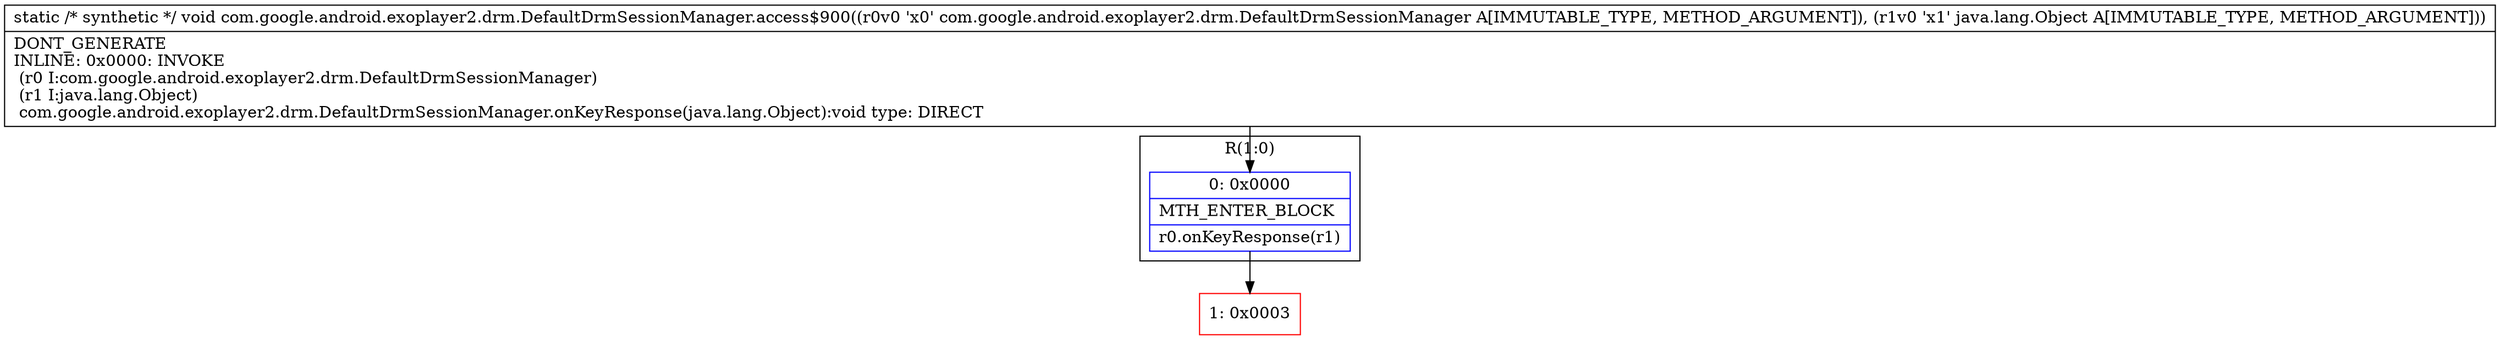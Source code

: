 digraph "CFG forcom.google.android.exoplayer2.drm.DefaultDrmSessionManager.access$900(Lcom\/google\/android\/exoplayer2\/drm\/DefaultDrmSessionManager;Ljava\/lang\/Object;)V" {
subgraph cluster_Region_732787201 {
label = "R(1:0)";
node [shape=record,color=blue];
Node_0 [shape=record,label="{0\:\ 0x0000|MTH_ENTER_BLOCK\l|r0.onKeyResponse(r1)\l}"];
}
Node_1 [shape=record,color=red,label="{1\:\ 0x0003}"];
MethodNode[shape=record,label="{static \/* synthetic *\/ void com.google.android.exoplayer2.drm.DefaultDrmSessionManager.access$900((r0v0 'x0' com.google.android.exoplayer2.drm.DefaultDrmSessionManager A[IMMUTABLE_TYPE, METHOD_ARGUMENT]), (r1v0 'x1' java.lang.Object A[IMMUTABLE_TYPE, METHOD_ARGUMENT]))  | DONT_GENERATE\lINLINE: 0x0000: INVOKE  \l  (r0 I:com.google.android.exoplayer2.drm.DefaultDrmSessionManager)\l  (r1 I:java.lang.Object)\l com.google.android.exoplayer2.drm.DefaultDrmSessionManager.onKeyResponse(java.lang.Object):void type: DIRECT\l}"];
MethodNode -> Node_0;
Node_0 -> Node_1;
}


